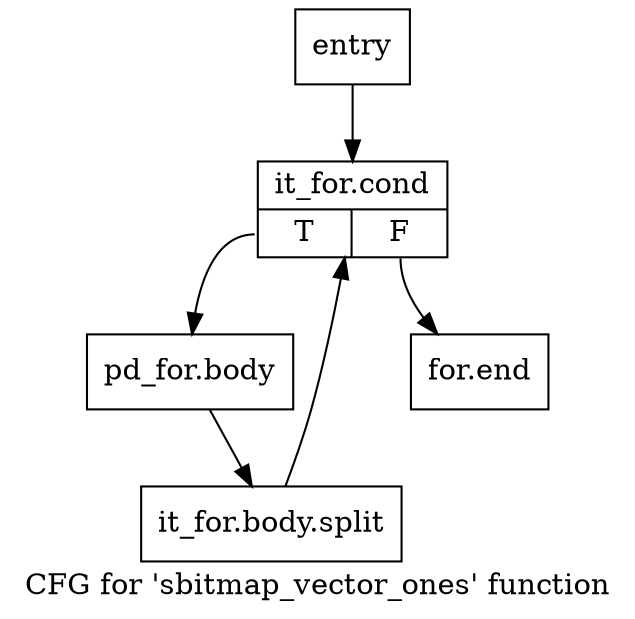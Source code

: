 digraph "CFG for 'sbitmap_vector_ones' function" {
	label="CFG for 'sbitmap_vector_ones' function";

	Node0x8e85440 [shape=record,label="{entry}"];
	Node0x8e85440 -> Node0x8e85490;
	Node0x8e85490 [shape=record,label="{it_for.cond|{<s0>T|<s1>F}}"];
	Node0x8e85490:s0 -> Node0x8e854e0;
	Node0x8e85490:s1 -> Node0x8e85530;
	Node0x8e854e0 [shape=record,label="{pd_for.body}"];
	Node0x8e854e0 -> Node0xea92a30;
	Node0xea92a30 [shape=record,label="{it_for.body.split}"];
	Node0xea92a30 -> Node0x8e85490;
	Node0x8e85530 [shape=record,label="{for.end}"];
}
